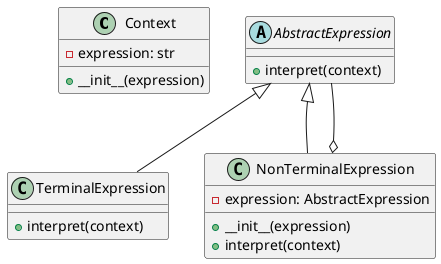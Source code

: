 @startuml

class Context {
    - expression: str
    + __init__(expression)
}

abstract class AbstractExpression {
    + interpret(context)
}

class TerminalExpression {
    + interpret(context)
}

class NonTerminalExpression {
    - expression: AbstractExpression
    + __init__(expression)
    + interpret(context)
}

AbstractExpression <|-- TerminalExpression
AbstractExpression <|-- NonTerminalExpression
NonTerminalExpression o-- AbstractExpression

@enduml
